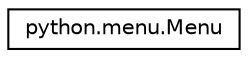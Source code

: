 digraph G
{
  edge [fontname="Helvetica",fontsize="10",labelfontname="Helvetica",labelfontsize="10"];
  node [fontname="Helvetica",fontsize="10",shape=record];
  rankdir="LR";
  Node1 [label="python.menu.Menu",height=0.2,width=0.4,color="black", fillcolor="white", style="filled",URL="$classpython_1_1menu_1_1_menu.html"];
}
